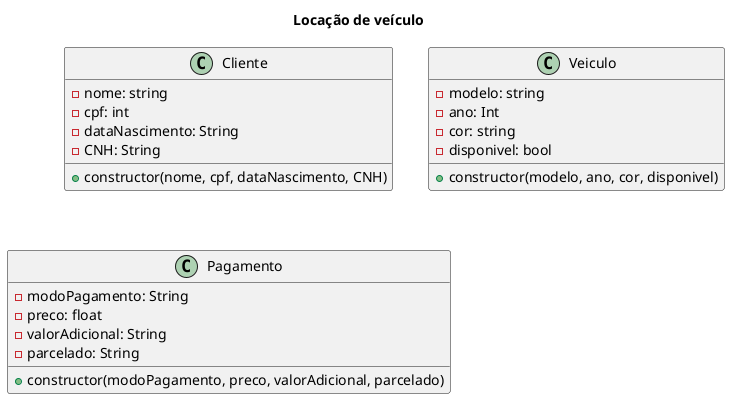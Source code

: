 @startuml Locacao de veículo

title Locação de veículo

class Cliente{
    - nome: string
    - cpf: int
    - dataNascimento: String
    - CNH: String
    + constructor(nome, cpf, dataNascimento, CNH)
}

class Veiculo{
    - modelo: string
    - ano: Int
    - cor: string
    - disponivel: bool
    + constructor(modelo, ano, cor, disponivel)
}

class Pagamento{
    - modoPagamento: String
    - preco: float
    - valorAdicional: String
    - parcelado: String
    + constructor(modoPagamento, preco, valorAdicional, parcelado)
}



@enduml